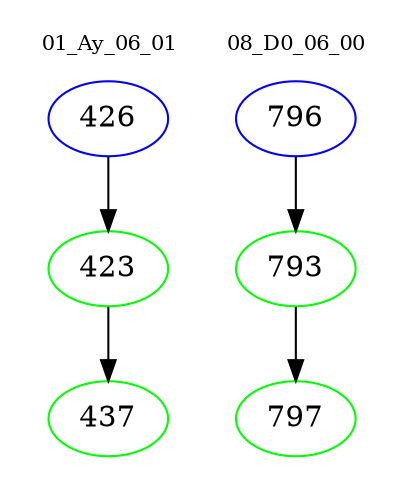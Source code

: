 digraph{
subgraph cluster_0 {
color = white
label = "01_Ay_06_01";
fontsize=10;
T0_426 [label="426", color="blue"]
T0_426 -> T0_423 [color="black"]
T0_423 [label="423", color="green"]
T0_423 -> T0_437 [color="black"]
T0_437 [label="437", color="green"]
}
subgraph cluster_1 {
color = white
label = "08_D0_06_00";
fontsize=10;
T1_796 [label="796", color="blue"]
T1_796 -> T1_793 [color="black"]
T1_793 [label="793", color="green"]
T1_793 -> T1_797 [color="black"]
T1_797 [label="797", color="green"]
}
}
